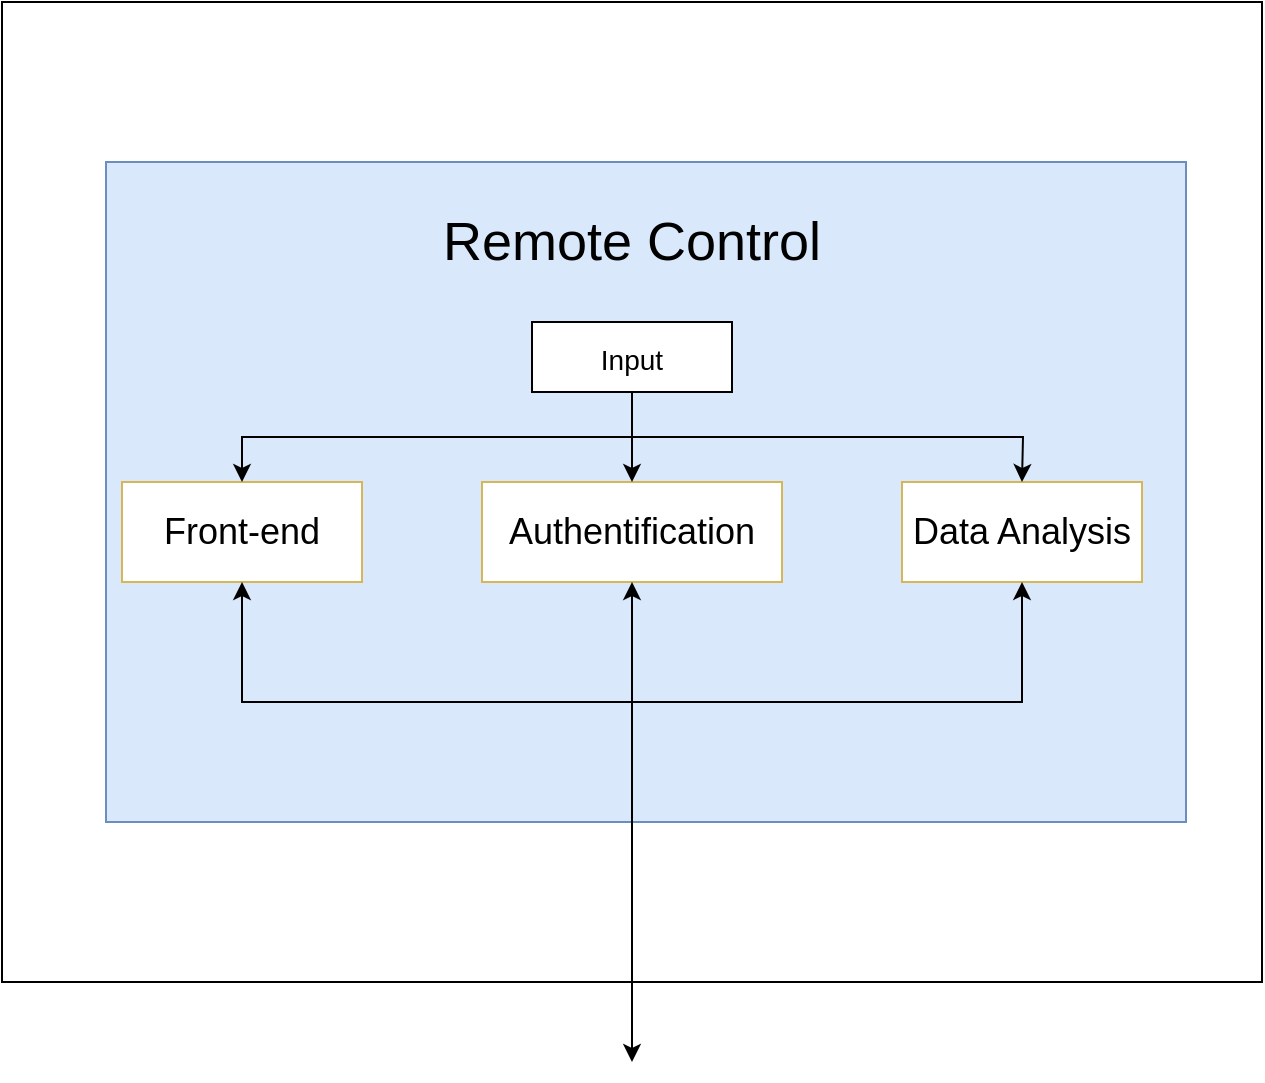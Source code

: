 <mxfile version="15.8.7" type="github">
  <diagram id="ZNL0iLQjPphfyEGivicY" name="Page-1">
    <mxGraphModel dx="868" dy="488" grid="1" gridSize="10" guides="1" tooltips="1" connect="1" arrows="1" fold="1" page="1" pageScale="1" pageWidth="850" pageHeight="1100" math="0" shadow="0">
      <root>
        <mxCell id="0" />
        <mxCell id="1" parent="0" />
        <mxCell id="gwSPVN6uV4DDkJalXsT2-30" value="" style="rounded=0;whiteSpace=wrap;html=1;fontSize=14;" parent="1" vertex="1">
          <mxGeometry x="110" y="110" width="630" height="490" as="geometry" />
        </mxCell>
        <mxCell id="gwSPVN6uV4DDkJalXsT2-1" value="" style="rounded=0;whiteSpace=wrap;html=1;fillColor=#dae8fc;strokeColor=#6c8ebf;" parent="1" vertex="1">
          <mxGeometry x="162" y="190" width="540" height="330" as="geometry" />
        </mxCell>
        <mxCell id="gwSPVN6uV4DDkJalXsT2-2" value="Remote Control" style="text;html=1;strokeColor=none;fillColor=none;align=center;verticalAlign=middle;whiteSpace=wrap;rounded=0;fontSize=27;" parent="1" vertex="1">
          <mxGeometry x="275" y="200" width="300" height="60" as="geometry" />
        </mxCell>
        <mxCell id="gwSPVN6uV4DDkJalXsT2-3" value="Front-end" style="rounded=0;whiteSpace=wrap;html=1;fontSize=18;fillColor=default;strokeColor=#d6b656;" parent="1" vertex="1">
          <mxGeometry x="170" y="350" width="120" height="50" as="geometry" />
        </mxCell>
        <mxCell id="gwSPVN6uV4DDkJalXsT2-12" style="edgeStyle=orthogonalEdgeStyle;rounded=0;orthogonalLoop=1;jettySize=auto;html=1;exitX=0.5;exitY=1;exitDx=0;exitDy=0;entryX=0.5;entryY=0;entryDx=0;entryDy=0;fontSize=14;" parent="1" source="gwSPVN6uV4DDkJalXsT2-8" target="gwSPVN6uV4DDkJalXsT2-3" edge="1">
          <mxGeometry relative="1" as="geometry" />
        </mxCell>
        <mxCell id="gwSPVN6uV4DDkJalXsT2-8" value="&lt;span style=&quot;font-size: 14px&quot;&gt;Input&lt;br&gt;&lt;/span&gt;" style="rounded=0;whiteSpace=wrap;html=1;fontSize=18;" parent="1" vertex="1">
          <mxGeometry x="375" y="270" width="100" height="35" as="geometry" />
        </mxCell>
        <mxCell id="_LURDjQwtazvmJKRe843-1" value="Authentification" style="rounded=0;whiteSpace=wrap;html=1;fontSize=18;fillColor=#FFFFFF;strokeColor=#d6b656;" parent="1" vertex="1">
          <mxGeometry x="350" y="350" width="150" height="50" as="geometry" />
        </mxCell>
        <mxCell id="_LURDjQwtazvmJKRe843-5" value="Data Analysis" style="rounded=0;whiteSpace=wrap;html=1;fontSize=18;fillColor=#FFFFFF;strokeColor=#d6b656;" parent="1" vertex="1">
          <mxGeometry x="560" y="350" width="120" height="50" as="geometry" />
        </mxCell>
        <mxCell id="_LURDjQwtazvmJKRe843-7" style="edgeStyle=orthogonalEdgeStyle;rounded=0;orthogonalLoop=1;jettySize=auto;html=1;entryX=0.5;entryY=0;entryDx=0;entryDy=0;fontSize=14;exitX=0.5;exitY=1;exitDx=0;exitDy=0;" parent="1" source="gwSPVN6uV4DDkJalXsT2-8" edge="1">
          <mxGeometry relative="1" as="geometry">
            <mxPoint x="430" y="330" as="sourcePoint" />
            <mxPoint x="620.0" y="350" as="targetPoint" />
          </mxGeometry>
        </mxCell>
        <mxCell id="_LURDjQwtazvmJKRe843-9" value="" style="endArrow=classic;html=1;rounded=0;endSize=6;jumpSize=10;exitX=0.5;exitY=1;exitDx=0;exitDy=0;entryX=0.5;entryY=0;entryDx=0;entryDy=0;" parent="1" source="gwSPVN6uV4DDkJalXsT2-8" target="_LURDjQwtazvmJKRe843-1" edge="1">
          <mxGeometry width="50" height="50" relative="1" as="geometry">
            <mxPoint x="420" y="370" as="sourcePoint" />
            <mxPoint x="470" y="320" as="targetPoint" />
          </mxGeometry>
        </mxCell>
        <mxCell id="_LURDjQwtazvmJKRe843-12" value="" style="endArrow=classic;startArrow=classic;html=1;rounded=0;endSize=6;jumpSize=10;entryX=0.5;entryY=1;entryDx=0;entryDy=0;" parent="1" target="_LURDjQwtazvmJKRe843-1" edge="1">
          <mxGeometry width="50" height="50" relative="1" as="geometry">
            <mxPoint x="425" y="640" as="sourcePoint" />
            <mxPoint x="460" y="400" as="targetPoint" />
          </mxGeometry>
        </mxCell>
        <mxCell id="nawrChxqK7youLnBokKF-4" value="" style="endArrow=classic;startArrow=classic;html=1;rounded=0;entryX=0.5;entryY=1;entryDx=0;entryDy=0;exitX=0.5;exitY=1;exitDx=0;exitDy=0;" edge="1" parent="1" source="gwSPVN6uV4DDkJalXsT2-3" target="_LURDjQwtazvmJKRe843-5">
          <mxGeometry width="50" height="50" relative="1" as="geometry">
            <mxPoint x="400" y="460" as="sourcePoint" />
            <mxPoint x="450" y="410" as="targetPoint" />
            <Array as="points">
              <mxPoint x="230" y="460" />
              <mxPoint x="620" y="460" />
            </Array>
          </mxGeometry>
        </mxCell>
      </root>
    </mxGraphModel>
  </diagram>
</mxfile>
